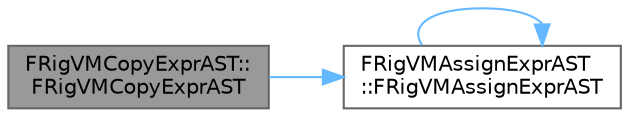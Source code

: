 digraph "FRigVMCopyExprAST::FRigVMCopyExprAST"
{
 // INTERACTIVE_SVG=YES
 // LATEX_PDF_SIZE
  bgcolor="transparent";
  edge [fontname=Helvetica,fontsize=10,labelfontname=Helvetica,labelfontsize=10];
  node [fontname=Helvetica,fontsize=10,shape=box,height=0.2,width=0.4];
  rankdir="LR";
  Node1 [id="Node000001",label="FRigVMCopyExprAST::\lFRigVMCopyExprAST",height=0.2,width=0.4,color="gray40", fillcolor="grey60", style="filled", fontcolor="black",tooltip=" "];
  Node1 -> Node2 [id="edge1_Node000001_Node000002",color="steelblue1",style="solid",tooltip=" "];
  Node2 [id="Node000002",label="FRigVMAssignExprAST\l::FRigVMAssignExprAST",height=0.2,width=0.4,color="grey40", fillcolor="white", style="filled",URL="$d3/d5d/classFRigVMAssignExprAST.html#a4dc017a49da7764f63c129c216a852af",tooltip=" "];
  Node2 -> Node2 [id="edge2_Node000002_Node000002",color="steelblue1",style="solid",tooltip=" "];
}
